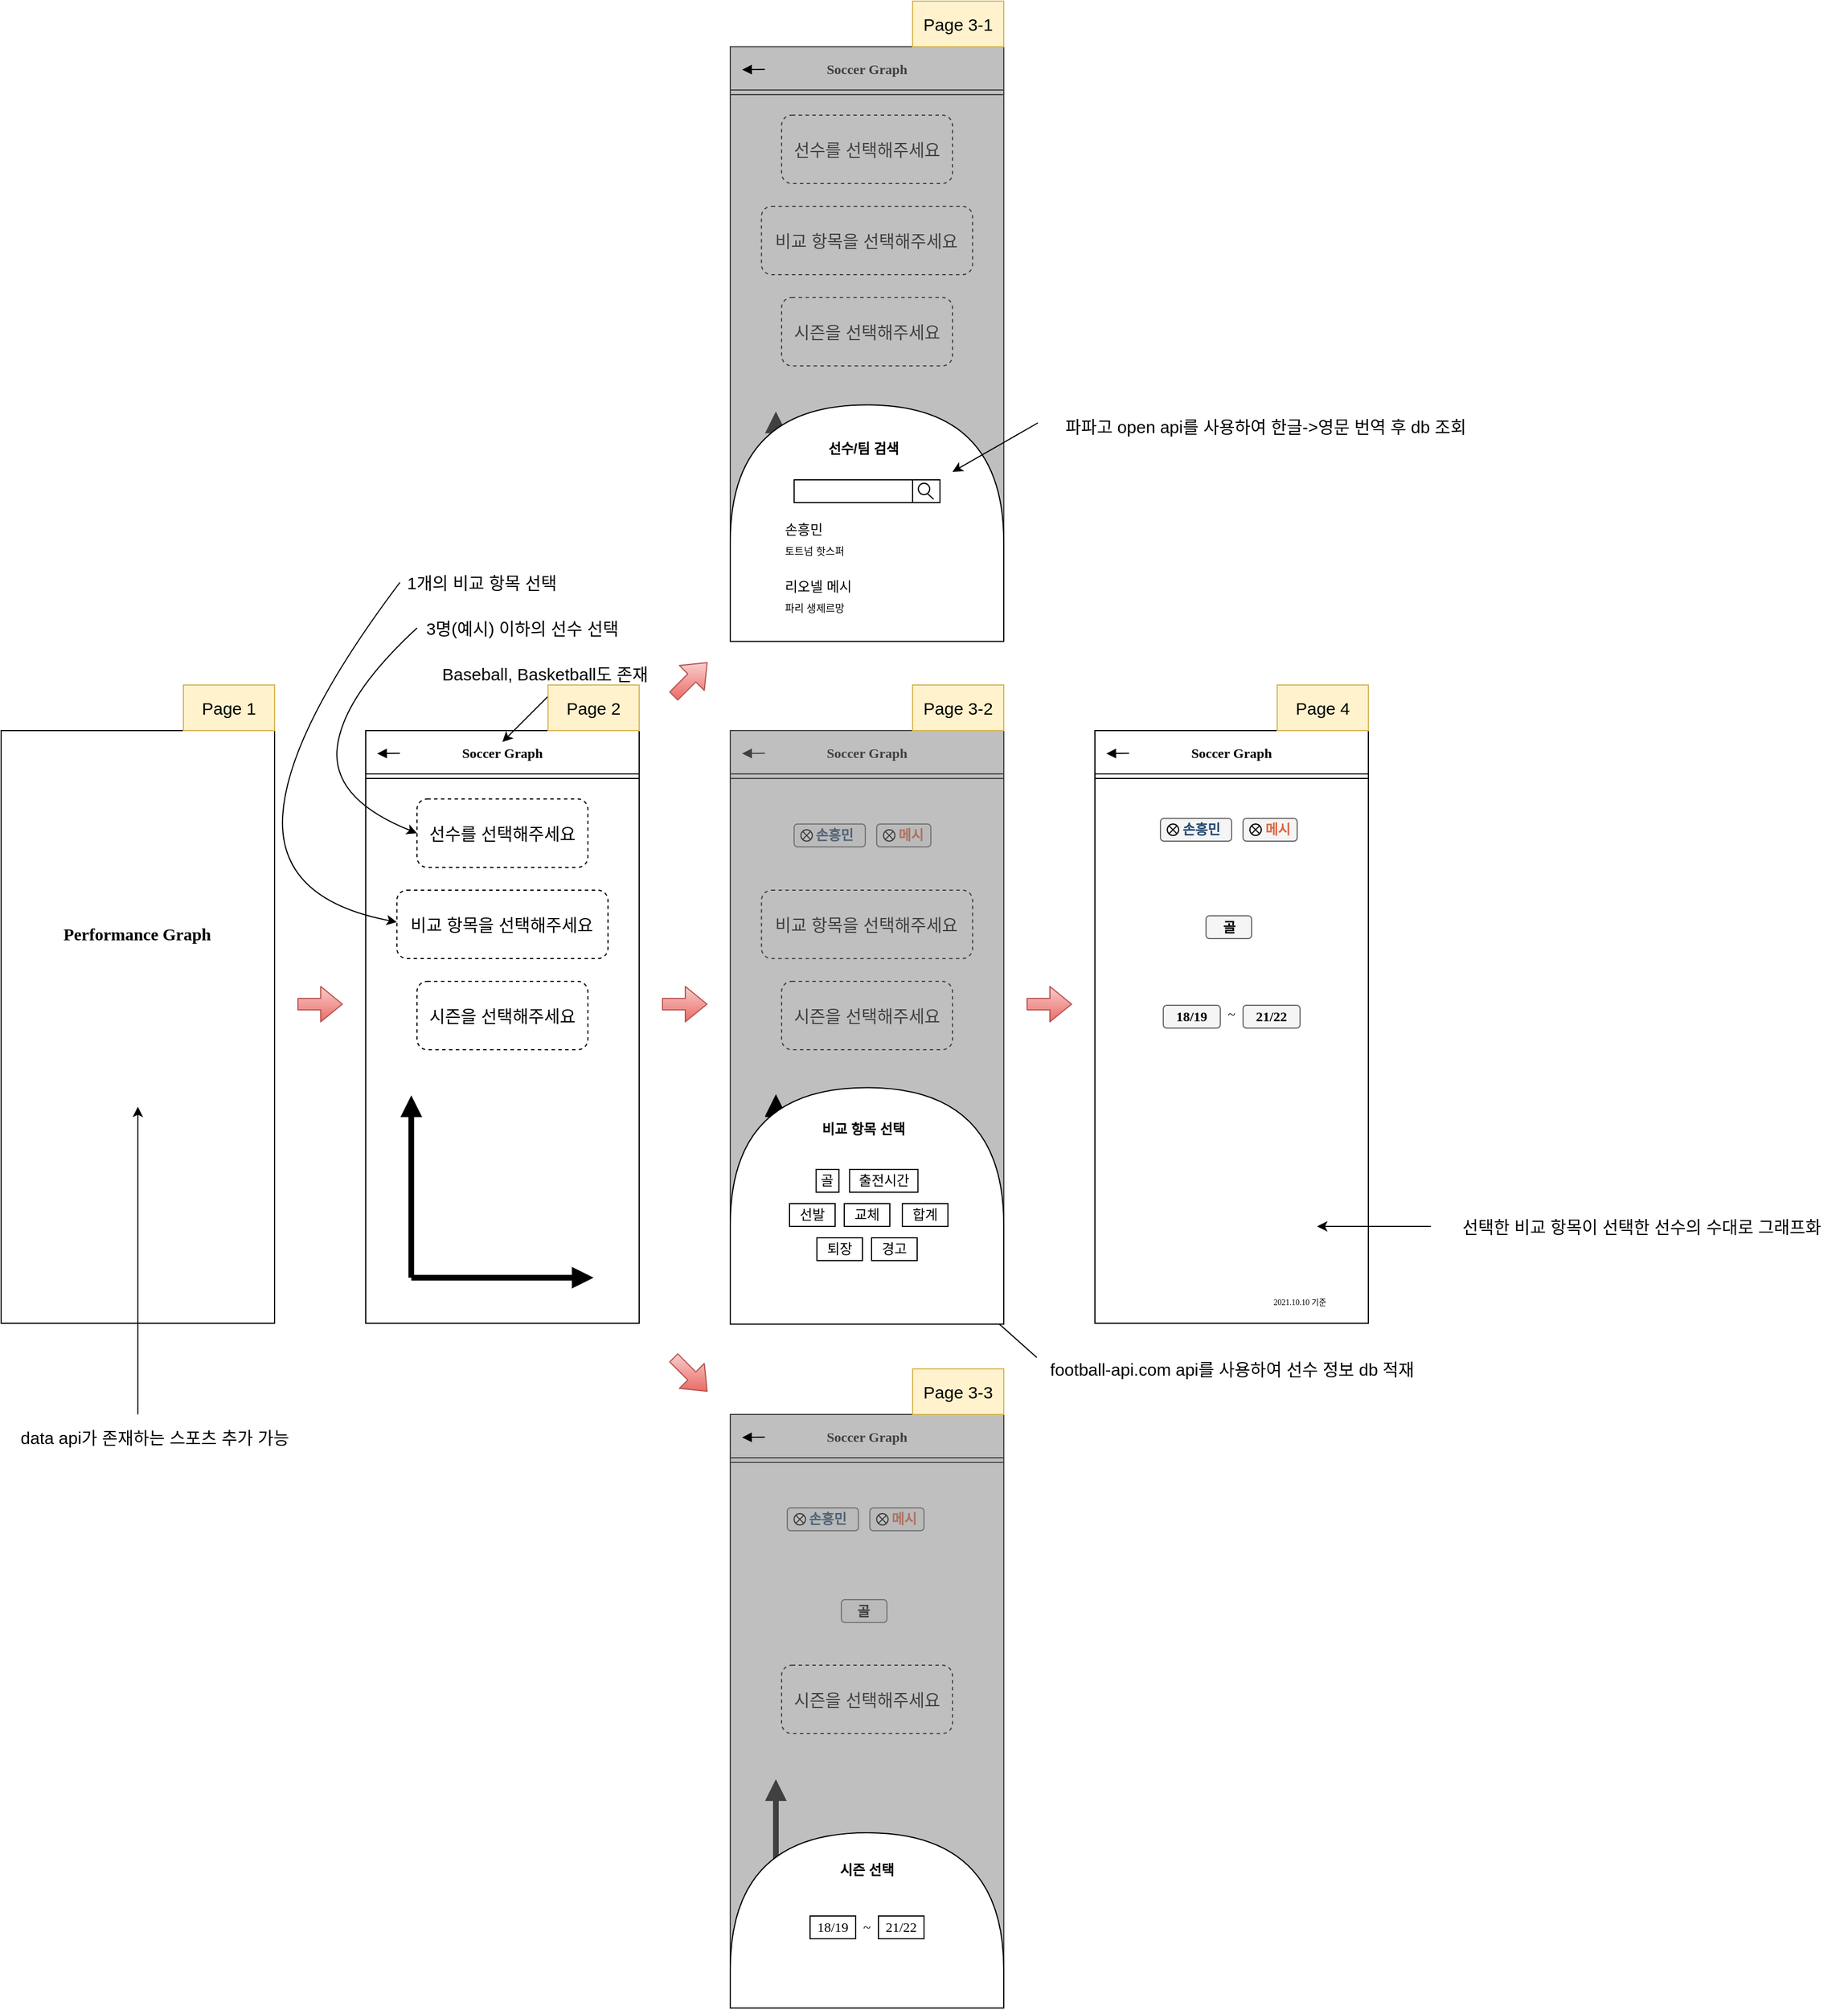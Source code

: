 <mxfile version="15.4.0" type="device"><diagram id="MvpKqsy3WyUv90Td2Emi" name="Page-1"><mxGraphModel dx="393" dy="2281" grid="1" gridSize="10" guides="1" tooltips="1" connect="1" arrows="1" fold="1" page="1" pageScale="1" pageWidth="827" pageHeight="1169" math="0" shadow="0"><root><mxCell id="0"/><mxCell id="1" parent="0"/><mxCell id="j9TfRB6mK-IHEHfA0aaX-177" value="" style="rounded=0;whiteSpace=wrap;html=1;" parent="1" vertex="1"><mxGeometry x="1160" y="200" width="240" height="520" as="geometry"/></mxCell><mxCell id="j9TfRB6mK-IHEHfA0aaX-188" value="Soccer Graph" style="text;html=1;strokeColor=none;fillColor=none;align=center;verticalAlign=middle;whiteSpace=wrap;rounded=0;fontFamily=Comic Sans MS;fontSize=12;fontColor=#000000;fontStyle=1" parent="1" vertex="1"><mxGeometry x="1220.94" y="210" width="118.12" height="20" as="geometry"/></mxCell><mxCell id="j9TfRB6mK-IHEHfA0aaX-189" value="" style="shape=link;html=1;fontFamily=Comic Sans MS;fontSize=12;fontColor=#000000;endSize=2;" parent="1" edge="1"><mxGeometry width="100" relative="1" as="geometry"><mxPoint x="1160" y="240" as="sourcePoint"/><mxPoint x="1400" y="240" as="targetPoint"/></mxGeometry></mxCell><mxCell id="j9TfRB6mK-IHEHfA0aaX-207" value="" style="rounded=0;whiteSpace=wrap;html=1;" parent="1" vertex="1"><mxGeometry x="840" y="200" width="240" height="520" as="geometry"/></mxCell><mxCell id="j9TfRB6mK-IHEHfA0aaX-235" value="" style="shape=flexArrow;endArrow=classic;html=1;gradientColor=#ea6b66;fillColor=#f8cecc;strokeColor=#b85450;" parent="1" edge="1"><mxGeometry width="50" height="50" relative="1" as="geometry"><mxPoint x="1100" y="440" as="sourcePoint"/><mxPoint x="1140" y="440" as="targetPoint"/></mxGeometry></mxCell><mxCell id="j9TfRB6mK-IHEHfA0aaX-237" value="Performance Graph" style="text;html=1;strokeColor=none;fillColor=none;align=center;verticalAlign=middle;whiteSpace=wrap;rounded=0;fontFamily=Comic Sans MS;fontSize=15;fontColor=#000000;fontStyle=1" parent="1" vertex="1"><mxGeometry x="885.47" y="368" width="149.06" height="20" as="geometry"/></mxCell><mxCell id="j9TfRB6mK-IHEHfA0aaX-245" value="" style="shape=image;html=1;verticalAlign=top;verticalLabelPosition=bottom;labelBackgroundColor=#ffffff;imageAspect=0;aspect=fixed;image=https://cdn1.iconfinder.com/data/icons/Momentum_GlossyEntireSet/32/baseball.png;fontSize=15;" parent="1" vertex="1"><mxGeometry x="1000" y="468" width="40" height="40" as="geometry"/></mxCell><mxCell id="j9TfRB6mK-IHEHfA0aaX-246" value="" style="shape=image;html=1;verticalAlign=top;verticalLabelPosition=bottom;labelBackgroundColor=#ffffff;imageAspect=0;aspect=fixed;image=https://cdn3.iconfinder.com/data/icons/balls-icons/512/basketball-128.png;fontSize=15;" parent="1" vertex="1"><mxGeometry x="940" y="468" width="40" height="40" as="geometry"/></mxCell><mxCell id="j9TfRB6mK-IHEHfA0aaX-249" value="" style="shape=image;html=1;verticalAlign=top;verticalLabelPosition=bottom;labelBackgroundColor=#ffffff;imageAspect=0;aspect=fixed;image=https://cdn3.iconfinder.com/data/icons/balls-icons/512/footbal-128.png;fontSize=15;" parent="1" vertex="1"><mxGeometry x="880" y="468" width="40" height="40" as="geometry"/></mxCell><mxCell id="j9TfRB6mK-IHEHfA0aaX-250" value="선수를 선택해주세요" style="rounded=1;whiteSpace=wrap;html=1;fontSize=15;dashed=1;" parent="1" vertex="1"><mxGeometry x="1205.01" y="260" width="150" height="60" as="geometry"/></mxCell><mxCell id="j9TfRB6mK-IHEHfA0aaX-251" value="비교 항목을 선택해주세요" style="rounded=1;whiteSpace=wrap;html=1;fontSize=15;dashed=1;" parent="1" vertex="1"><mxGeometry x="1187.34" y="340" width="185.31" height="60" as="geometry"/></mxCell><mxCell id="j9TfRB6mK-IHEHfA0aaX-252" value="시즌을 선택해주세요" style="rounded=1;whiteSpace=wrap;html=1;fontSize=15;dashed=1;" parent="1" vertex="1"><mxGeometry x="1205.01" y="420" width="150" height="60" as="geometry"/></mxCell><mxCell id="j9TfRB6mK-IHEHfA0aaX-257" value="" style="endArrow=block;html=1;fontSize=15;strokeWidth=5;fillColor=#000000;endFill=1;" parent="1" edge="1"><mxGeometry width="50" height="50" relative="1" as="geometry"><mxPoint x="1200" y="680" as="sourcePoint"/><mxPoint x="1360" y="680" as="targetPoint"/></mxGeometry></mxCell><mxCell id="j9TfRB6mK-IHEHfA0aaX-259" value="" style="endArrow=block;html=1;fontSize=15;strokeWidth=5;fillColor=#000000;endFill=1;" parent="1" edge="1"><mxGeometry width="50" height="50" relative="1" as="geometry"><mxPoint x="1200" y="680" as="sourcePoint"/><mxPoint x="1200" y="520" as="targetPoint"/></mxGeometry></mxCell><mxCell id="j9TfRB6mK-IHEHfA0aaX-260" value="" style="rounded=0;whiteSpace=wrap;html=1;" parent="1" vertex="1"><mxGeometry x="1480" y="-400" width="240" height="520" as="geometry"/></mxCell><mxCell id="j9TfRB6mK-IHEHfA0aaX-261" value="Soccer Graph" style="text;html=1;strokeColor=none;fillColor=none;align=center;verticalAlign=middle;whiteSpace=wrap;rounded=0;fontFamily=Comic Sans MS;fontSize=12;fontColor=#000000;fontStyle=1" parent="1" vertex="1"><mxGeometry x="1540.94" y="-390" width="118.12" height="20" as="geometry"/></mxCell><mxCell id="j9TfRB6mK-IHEHfA0aaX-262" value="" style="shape=link;html=1;fontFamily=Comic Sans MS;fontSize=12;fontColor=#000000;endSize=2;" parent="1" edge="1"><mxGeometry width="100" relative="1" as="geometry"><mxPoint x="1480" y="-360" as="sourcePoint"/><mxPoint x="1720" y="-360" as="targetPoint"/></mxGeometry></mxCell><mxCell id="j9TfRB6mK-IHEHfA0aaX-266" value="선수를 선택해주세요" style="rounded=1;whiteSpace=wrap;html=1;fontSize=15;dashed=1;" parent="1" vertex="1"><mxGeometry x="1525.01" y="-340" width="150" height="60" as="geometry"/></mxCell><mxCell id="j9TfRB6mK-IHEHfA0aaX-267" value="비교 항목을 선택해주세요" style="rounded=1;whiteSpace=wrap;html=1;fontSize=15;dashed=1;" parent="1" vertex="1"><mxGeometry x="1507.34" y="-260" width="185.31" height="60" as="geometry"/></mxCell><mxCell id="j9TfRB6mK-IHEHfA0aaX-268" value="시즌을 선택해주세요" style="rounded=1;whiteSpace=wrap;html=1;fontSize=15;dashed=1;" parent="1" vertex="1"><mxGeometry x="1525.01" y="-180" width="150" height="60" as="geometry"/></mxCell><mxCell id="j9TfRB6mK-IHEHfA0aaX-269" value="" style="endArrow=block;html=1;fontSize=15;strokeWidth=5;fillColor=#000000;endFill=1;" parent="1" edge="1"><mxGeometry width="50" height="50" relative="1" as="geometry"><mxPoint x="1520" y="80" as="sourcePoint"/><mxPoint x="1680" y="80" as="targetPoint"/></mxGeometry></mxCell><mxCell id="j9TfRB6mK-IHEHfA0aaX-270" value="" style="endArrow=block;html=1;fontSize=15;strokeWidth=5;fillColor=#000000;endFill=1;" parent="1" edge="1"><mxGeometry width="50" height="50" relative="1" as="geometry"><mxPoint x="1520" y="80" as="sourcePoint"/><mxPoint x="1520" y="-80" as="targetPoint"/></mxGeometry></mxCell><mxCell id="j9TfRB6mK-IHEHfA0aaX-271" value="" style="rounded=0;whiteSpace=wrap;html=1;" parent="1" vertex="1"><mxGeometry x="1480.01" y="200" width="240" height="520" as="geometry"/></mxCell><mxCell id="j9TfRB6mK-IHEHfA0aaX-272" value="Soccer Graph" style="text;html=1;strokeColor=none;fillColor=none;align=center;verticalAlign=middle;whiteSpace=wrap;rounded=0;fontFamily=Comic Sans MS;fontSize=12;fontColor=#000000;fontStyle=1" parent="1" vertex="1"><mxGeometry x="1540.95" y="210" width="118.12" height="20" as="geometry"/></mxCell><mxCell id="j9TfRB6mK-IHEHfA0aaX-273" value="" style="shape=link;html=1;fontFamily=Comic Sans MS;fontSize=12;fontColor=#000000;endSize=2;" parent="1" edge="1"><mxGeometry width="100" relative="1" as="geometry"><mxPoint x="1480.01" y="240" as="sourcePoint"/><mxPoint x="1720.01" y="240" as="targetPoint"/></mxGeometry></mxCell><mxCell id="j9TfRB6mK-IHEHfA0aaX-278" value="비교 항목을 선택해주세요" style="rounded=1;whiteSpace=wrap;html=1;fontSize=15;dashed=1;" parent="1" vertex="1"><mxGeometry x="1507.35" y="340" width="185.31" height="60" as="geometry"/></mxCell><mxCell id="j9TfRB6mK-IHEHfA0aaX-279" value="시즌을 선택해주세요" style="rounded=1;whiteSpace=wrap;html=1;fontSize=15;dashed=1;" parent="1" vertex="1"><mxGeometry x="1525.02" y="420" width="150" height="60" as="geometry"/></mxCell><mxCell id="j9TfRB6mK-IHEHfA0aaX-282" value="" style="rounded=0;whiteSpace=wrap;html=1;" parent="1" vertex="1"><mxGeometry x="1479.99" y="800" width="240" height="520" as="geometry"/></mxCell><mxCell id="j9TfRB6mK-IHEHfA0aaX-283" value="Soccer Graph" style="text;html=1;strokeColor=none;fillColor=none;align=center;verticalAlign=middle;whiteSpace=wrap;rounded=0;fontFamily=Comic Sans MS;fontSize=12;fontColor=#000000;fontStyle=1" parent="1" vertex="1"><mxGeometry x="1540.93" y="810" width="118.12" height="20" as="geometry"/></mxCell><mxCell id="j9TfRB6mK-IHEHfA0aaX-284" value="" style="shape=link;html=1;fontFamily=Comic Sans MS;fontSize=12;fontColor=#000000;endSize=2;" parent="1" edge="1"><mxGeometry width="100" relative="1" as="geometry"><mxPoint x="1479.99" y="840" as="sourcePoint"/><mxPoint x="1719.99" y="840" as="targetPoint"/></mxGeometry></mxCell><mxCell id="j9TfRB6mK-IHEHfA0aaX-289" value="" style="rounded=1;whiteSpace=wrap;html=1;fontSize=15;dashed=1;fillColor=#FFFFFF;strokeColor=none;" parent="1" vertex="1"><mxGeometry x="1504.82" y="942.5" width="185.31" height="60" as="geometry"/></mxCell><mxCell id="j9TfRB6mK-IHEHfA0aaX-290" value="시즌을 선택해주세요" style="rounded=1;whiteSpace=wrap;html=1;fontSize=15;dashed=1;" parent="1" vertex="1"><mxGeometry x="1525" y="1020" width="150" height="60" as="geometry"/></mxCell><mxCell id="j9TfRB6mK-IHEHfA0aaX-291" value="" style="endArrow=block;html=1;fontSize=15;strokeWidth=5;fillColor=#000000;endFill=1;" parent="1" edge="1"><mxGeometry width="50" height="50" relative="1" as="geometry"><mxPoint x="1519.99" y="1280" as="sourcePoint"/><mxPoint x="1679.99" y="1280" as="targetPoint"/></mxGeometry></mxCell><mxCell id="j9TfRB6mK-IHEHfA0aaX-292" value="" style="endArrow=block;html=1;fontSize=15;strokeWidth=5;fillColor=#000000;endFill=1;" parent="1" edge="1"><mxGeometry width="50" height="50" relative="1" as="geometry"><mxPoint x="1519.99" y="1280" as="sourcePoint"/><mxPoint x="1519.99" y="1120" as="targetPoint"/></mxGeometry></mxCell><mxCell id="j9TfRB6mK-IHEHfA0aaX-294" value="" style="shape=flexArrow;endArrow=classic;html=1;gradientColor=#ea6b66;fillColor=#f8cecc;strokeColor=#b85450;" parent="1" edge="1"><mxGeometry width="50" height="50" relative="1" as="geometry"><mxPoint x="1420" y="440" as="sourcePoint"/><mxPoint x="1460" y="440" as="targetPoint"/></mxGeometry></mxCell><mxCell id="j9TfRB6mK-IHEHfA0aaX-295" value="" style="shape=flexArrow;endArrow=classic;html=1;gradientColor=#ea6b66;fillColor=#f8cecc;strokeColor=#b85450;" parent="1" edge="1"><mxGeometry width="50" height="50" relative="1" as="geometry"><mxPoint x="1430" y="170" as="sourcePoint"/><mxPoint x="1460" y="140" as="targetPoint"/></mxGeometry></mxCell><mxCell id="j9TfRB6mK-IHEHfA0aaX-296" value="" style="shape=flexArrow;endArrow=classic;html=1;gradientColor=#ea6b66;fillColor=#f8cecc;strokeColor=#b85450;" parent="1" edge="1"><mxGeometry width="50" height="50" relative="1" as="geometry"><mxPoint x="1430" y="750" as="sourcePoint"/><mxPoint x="1460" y="780" as="targetPoint"/></mxGeometry></mxCell><mxCell id="j9TfRB6mK-IHEHfA0aaX-297" value="" style="rounded=0;whiteSpace=wrap;html=1;" parent="1" vertex="1"><mxGeometry x="1800" y="200" width="240" height="520" as="geometry"/></mxCell><mxCell id="j9TfRB6mK-IHEHfA0aaX-298" value="Soccer Graph" style="text;html=1;strokeColor=none;fillColor=none;align=center;verticalAlign=middle;whiteSpace=wrap;rounded=0;fontFamily=Comic Sans MS;fontSize=12;fontColor=#000000;fontStyle=1" parent="1" vertex="1"><mxGeometry x="1860.94" y="210" width="118.12" height="20" as="geometry"/></mxCell><mxCell id="j9TfRB6mK-IHEHfA0aaX-299" value="" style="shape=link;html=1;fontFamily=Comic Sans MS;fontSize=12;fontColor=#000000;endSize=2;" parent="1" edge="1"><mxGeometry width="100" relative="1" as="geometry"><mxPoint x="1800.0" y="240" as="sourcePoint"/><mxPoint x="2040.0" y="240" as="targetPoint"/></mxGeometry></mxCell><mxCell id="j9TfRB6mK-IHEHfA0aaX-305" value="" style="rounded=1;whiteSpace=wrap;html=1;fontSize=15;dashed=1;strokeColor=none;" parent="1" vertex="1"><mxGeometry x="1845.01" y="420" width="150" height="60" as="geometry"/></mxCell><mxCell id="j9TfRB6mK-IHEHfA0aaX-308" value="" style="shape=flexArrow;endArrow=classic;html=1;gradientColor=#ea6b66;fillColor=#f8cecc;strokeColor=#b85450;" parent="1" edge="1"><mxGeometry width="50" height="50" relative="1" as="geometry"><mxPoint x="1740" y="440" as="sourcePoint"/><mxPoint x="1780" y="440" as="targetPoint"/></mxGeometry></mxCell><mxCell id="j9TfRB6mK-IHEHfA0aaX-186" value="" style="shape=image;html=1;verticalAlign=top;verticalLabelPosition=bottom;labelBackgroundColor=#ffffff;imageAspect=0;aspect=fixed;image=https://cdn2.iconfinder.com/data/icons/business-charts-free-pack/2253/line_chart_against-128.png;rounded=1;strokeWidth=1;imageBackground=none;" parent="1" vertex="1"><mxGeometry x="1820" y="508" width="188" height="188" as="geometry"/></mxCell><mxCell id="j9TfRB6mK-IHEHfA0aaX-327" value="" style="rounded=0;whiteSpace=wrap;html=1;gradientDirection=north;fillColor=#808080;strokeColor=#666666;shadow=0;opacity=50;" parent="1" vertex="1"><mxGeometry x="1480.02" y="-400" width="240" height="520" as="geometry"/></mxCell><mxCell id="j9TfRB6mK-IHEHfA0aaX-324" value="" style="shape=delay;whiteSpace=wrap;html=1;rounded=0;fontSize=15;rotation=-90;" parent="1" vertex="1"><mxGeometry x="1496.28" y="-102" width="207.4" height="240" as="geometry"/></mxCell><mxCell id="j9TfRB6mK-IHEHfA0aaX-178" value="" style="rounded=0;whiteSpace=wrap;html=1;" parent="1" vertex="1"><mxGeometry x="1536.02" y="-20.0" width="104" height="20" as="geometry"/></mxCell><mxCell id="j9TfRB6mK-IHEHfA0aaX-179" value="선수/팀 검색" style="text;html=1;strokeColor=none;fillColor=none;align=center;verticalAlign=middle;whiteSpace=wrap;rounded=0;fontStyle=1" parent="1" vertex="1"><mxGeometry x="1562.47" y="-57.0" width="70" height="20" as="geometry"/></mxCell><mxCell id="j9TfRB6mK-IHEHfA0aaX-180" value="" style="rounded=0;whiteSpace=wrap;html=1;" parent="1" vertex="1"><mxGeometry x="1640.02" y="-20.0" width="24" height="20" as="geometry"/></mxCell><mxCell id="j9TfRB6mK-IHEHfA0aaX-181" value="" style="ellipse;whiteSpace=wrap;html=1;aspect=fixed;" parent="1" vertex="1"><mxGeometry x="1645.02" y="-17.0" width="10" height="10" as="geometry"/></mxCell><mxCell id="j9TfRB6mK-IHEHfA0aaX-182" value="" style="endArrow=none;html=1;endSize=2;exitX=0.805;exitY=0;exitDx=0;exitDy=0;exitPerimeter=0;" parent="1" edge="1"><mxGeometry width="50" height="50" relative="1" as="geometry"><mxPoint x="1658.42" y="-3.0" as="sourcePoint"/><mxPoint x="1653.02" y="-8.0" as="targetPoint"/></mxGeometry></mxCell><mxCell id="j9TfRB6mK-IHEHfA0aaX-340" value="" style="rounded=1;whiteSpace=wrap;html=1;fontSize=15;dashed=1;strokeColor=none;" parent="1" vertex="1"><mxGeometry x="1525.02" y="860" width="150" height="60" as="geometry"/></mxCell><mxCell id="j9TfRB6mK-IHEHfA0aaX-341" value="&amp;nbsp; &amp;nbsp;손흥민" style="rounded=1;whiteSpace=wrap;html=1;strokeWidth=1;fillColor=#f5f5f5;strokeColor=#666666;fontColor=#224870;fontStyle=1;fontFamily=Verdana;fontSize=12;" parent="1" vertex="1"><mxGeometry x="1530" y="882" width="62.48" height="20" as="geometry"/></mxCell><mxCell id="j9TfRB6mK-IHEHfA0aaX-342" value="&amp;nbsp; &amp;nbsp; 메시" style="rounded=1;whiteSpace=wrap;html=1;strokeWidth=1;fillColor=#f5f5f5;strokeColor=#666666;fontColor=#dc6643;fontStyle=1" parent="1" vertex="1"><mxGeometry x="1602.48" y="882" width="47.52" height="20" as="geometry"/></mxCell><mxCell id="j9TfRB6mK-IHEHfA0aaX-343" value="" style="shape=sumEllipse;perimeter=ellipsePerimeter;whiteSpace=wrap;html=1;backgroundOutline=1;rounded=0;shadow=0;fontSize=15;strokeColor=default;fillColor=#FFFFFF;gradientDirection=north;" parent="1" vertex="1"><mxGeometry x="1608.48" y="887" width="10" height="10" as="geometry"/></mxCell><mxCell id="j9TfRB6mK-IHEHfA0aaX-344" value="" style="shape=sumEllipse;perimeter=ellipsePerimeter;whiteSpace=wrap;html=1;backgroundOutline=1;rounded=0;shadow=0;fontSize=15;strokeColor=default;fillColor=#FFFFFF;gradientDirection=north;" parent="1" vertex="1"><mxGeometry x="1536" y="887" width="10" height="10" as="geometry"/></mxCell><mxCell id="j9TfRB6mK-IHEHfA0aaX-353" value="골" style="rounded=1;whiteSpace=wrap;html=1;strokeWidth=1;fillColor=#f5f5f5;strokeColor=#666666;fontColor=#000000;fontStyle=1;fontFamily=Verdana;fontSize=12;" parent="1" vertex="1"><mxGeometry x="1577.47" y="962.5" width="40" height="20" as="geometry"/></mxCell><mxCell id="j9TfRB6mK-IHEHfA0aaX-357" value="" style="rounded=1;whiteSpace=wrap;html=1;fontSize=15;dashed=1;fillColor=#FFFFFF;strokeColor=none;" parent="1" vertex="1"><mxGeometry x="1827.36" y="340" width="185.31" height="60" as="geometry"/></mxCell><mxCell id="j9TfRB6mK-IHEHfA0aaX-363" value="골" style="rounded=1;whiteSpace=wrap;html=1;strokeWidth=1;fillColor=#f5f5f5;strokeColor=#666666;fontColor=#000000;fontStyle=1;fontFamily=Verdana;fontSize=12;" parent="1" vertex="1"><mxGeometry x="1897.55" y="362.5" width="40" height="20" as="geometry"/></mxCell><mxCell id="j9TfRB6mK-IHEHfA0aaX-328" value="" style="rounded=0;whiteSpace=wrap;html=1;gradientDirection=north;fillColor=#808080;strokeColor=#666666;shadow=0;opacity=50;" parent="1" vertex="1"><mxGeometry x="1480.02" y="800" width="240" height="520" as="geometry"/></mxCell><mxCell id="j9TfRB6mK-IHEHfA0aaX-367" value="" style="shape=delay;whiteSpace=wrap;html=1;rounded=0;fontSize=15;rotation=-90;" parent="1" vertex="1"><mxGeometry x="1523.12" y="1123.84" width="153.72" height="240" as="geometry"/></mxCell><mxCell id="j9TfRB6mK-IHEHfA0aaX-197" value="18/19" style="rounded=0;whiteSpace=wrap;html=1;fontFamily=Comic Sans MS;fontSize=12;strokeWidth=1;fillColor=#FFFFFF;strokeColor=#000000;" parent="1" vertex="1"><mxGeometry x="1550.02" y="1240" width="40" height="20" as="geometry"/></mxCell><mxCell id="j9TfRB6mK-IHEHfA0aaX-198" value="21/22" style="rounded=0;whiteSpace=wrap;html=1;fontFamily=Comic Sans MS;fontSize=12;strokeWidth=1;fillColor=#FFFFFF;strokeColor=#000000;" parent="1" vertex="1"><mxGeometry x="1610.02" y="1240" width="40" height="20" as="geometry"/></mxCell><mxCell id="j9TfRB6mK-IHEHfA0aaX-199" value="~" style="text;html=1;strokeColor=none;fillColor=#FFFFFF;align=center;verticalAlign=middle;whiteSpace=wrap;rounded=0;fontFamily=Comic Sans MS;fontSize=12;fontColor=#000000;" parent="1" vertex="1"><mxGeometry x="1595.02" y="1240" width="10" height="20" as="geometry"/></mxCell><mxCell id="j9TfRB6mK-IHEHfA0aaX-368" value="21/22" style="rounded=1;whiteSpace=wrap;html=1;strokeWidth=1;fillColor=#f5f5f5;strokeColor=#666666;fontColor=#000000;fontStyle=1;fontFamily=Verdana;fontSize=12;" parent="1" vertex="1"><mxGeometry x="1930.05" y="441" width="50" height="20" as="geometry"/></mxCell><mxCell id="j9TfRB6mK-IHEHfA0aaX-369" value="18/19" style="rounded=1;whiteSpace=wrap;html=1;strokeWidth=1;fillColor=#f5f5f5;strokeColor=#666666;fontColor=#000000;fontStyle=1;fontFamily=Verdana;fontSize=12;" parent="1" vertex="1"><mxGeometry x="1860.05" y="441" width="50" height="20" as="geometry"/></mxCell><mxCell id="j9TfRB6mK-IHEHfA0aaX-370" value="~" style="text;html=1;strokeColor=none;fillColor=#FFFFFF;align=center;verticalAlign=middle;whiteSpace=wrap;rounded=0;fontFamily=Comic Sans MS;fontSize=12;fontColor=#000000;" parent="1" vertex="1"><mxGeometry x="1915.05" y="439" width="10" height="20" as="geometry"/></mxCell><mxCell id="j9TfRB6mK-IHEHfA0aaX-193" value="&lt;font style=&quot;font-size: 7px&quot;&gt;2021.10.10 기준&lt;/font&gt;" style="text;html=1;strokeColor=none;fillColor=none;align=center;verticalAlign=middle;whiteSpace=wrap;rounded=0;fontFamily=Comic Sans MS;fontSize=12;fontColor=#000000;" parent="1" vertex="1"><mxGeometry x="1940" y="690" width="80" height="20" as="geometry"/></mxCell><mxCell id="j9TfRB6mK-IHEHfA0aaX-373" value="" style="endArrow=classic;html=1;fontSize=15;fontColor=#000000;strokeWidth=1;fillColor=#000000;entryX=0.5;entryY=0;entryDx=0;entryDy=0;" parent="1" target="j9TfRB6mK-IHEHfA0aaX-188" edge="1"><mxGeometry width="50" height="50" relative="1" as="geometry"><mxPoint x="1320" y="170" as="sourcePoint"/><mxPoint x="1230" y="-10.31" as="targetPoint"/></mxGeometry></mxCell><mxCell id="j9TfRB6mK-IHEHfA0aaX-374" value="Baseball, Basketball도 존재" style="text;html=1;strokeColor=none;fillColor=none;align=center;verticalAlign=middle;whiteSpace=wrap;rounded=0;shadow=0;fontSize=15;fontColor=#000000;" parent="1" vertex="1"><mxGeometry x="1220.94" y="140" width="192.66" height="20" as="geometry"/></mxCell><mxCell id="j9TfRB6mK-IHEHfA0aaX-375" value="" style="curved=1;endArrow=classic;html=1;fontSize=15;fontColor=#000000;strokeWidth=1;fillColor=#000000;entryX=0;entryY=0.5;entryDx=0;entryDy=0;exitX=0;exitY=0.5;exitDx=0;exitDy=0;" parent="1" source="j9TfRB6mK-IHEHfA0aaX-376" target="j9TfRB6mK-IHEHfA0aaX-250" edge="1"><mxGeometry width="50" height="50" relative="1" as="geometry"><mxPoint x="1180" y="100" as="sourcePoint"/><mxPoint x="1130" y="140" as="targetPoint"/><Array as="points"><mxPoint x="1140" y="170"/><mxPoint x="1130" y="260"/></Array></mxGeometry></mxCell><mxCell id="j9TfRB6mK-IHEHfA0aaX-376" value="3명(예시) 이하의 선수 선택" style="text;html=1;strokeColor=none;fillColor=none;align=center;verticalAlign=middle;whiteSpace=wrap;rounded=0;shadow=0;fontSize=15;fontColor=#000000;" parent="1" vertex="1"><mxGeometry x="1205.01" y="100" width="184.99" height="20" as="geometry"/></mxCell><mxCell id="j9TfRB6mK-IHEHfA0aaX-377" value="" style="curved=1;endArrow=classic;html=1;fontSize=15;fontColor=#000000;strokeWidth=1;fillColor=#000000;entryX=0;entryY=0.5;entryDx=0;entryDy=0;" parent="1" edge="1"><mxGeometry width="50" height="50" relative="1" as="geometry"><mxPoint x="1190" y="70" as="sourcePoint"/><mxPoint x="1187.34" y="368" as="targetPoint"/><Array as="points"><mxPoint x="1092" y="200"/><mxPoint x="1082.33" y="348"/></Array></mxGeometry></mxCell><mxCell id="j9TfRB6mK-IHEHfA0aaX-378" value="1개의 비교 항목 선택" style="text;html=1;strokeColor=none;fillColor=none;align=center;verticalAlign=middle;whiteSpace=wrap;rounded=0;shadow=0;fontSize=15;fontColor=#000000;" parent="1" vertex="1"><mxGeometry x="1187.34" y="60" width="150" height="20" as="geometry"/></mxCell><mxCell id="j9TfRB6mK-IHEHfA0aaX-379" value="" style="endArrow=block;html=1;fontSize=15;fontColor=#000000;strokeWidth=1;fillColor=#000000;endFill=1;" parent="1" edge="1"><mxGeometry width="50" height="50" relative="1" as="geometry"><mxPoint x="1190" y="219.86" as="sourcePoint"/><mxPoint x="1170" y="220.15" as="targetPoint"/></mxGeometry></mxCell><mxCell id="j9TfRB6mK-IHEHfA0aaX-380" value="" style="endArrow=block;html=1;fontSize=15;fontColor=#000000;strokeWidth=1;fillColor=#000000;endFill=1;" parent="1" edge="1"><mxGeometry width="50" height="50" relative="1" as="geometry"><mxPoint x="1510.35" y="219.85" as="sourcePoint"/><mxPoint x="1490.35" y="220.14" as="targetPoint"/></mxGeometry></mxCell><mxCell id="j9TfRB6mK-IHEHfA0aaX-382" value="" style="endArrow=block;html=1;fontSize=15;fontColor=#000000;strokeWidth=1;fillColor=#000000;endFill=1;" parent="1" edge="1"><mxGeometry width="50" height="50" relative="1" as="geometry"><mxPoint x="1510.35" y="-380.14" as="sourcePoint"/><mxPoint x="1490.35" y="-379.85" as="targetPoint"/></mxGeometry></mxCell><mxCell id="j9TfRB6mK-IHEHfA0aaX-383" value="" style="endArrow=block;html=1;fontSize=15;fontColor=#000000;strokeWidth=1;fillColor=#000000;endFill=1;" parent="1" edge="1"><mxGeometry width="50" height="50" relative="1" as="geometry"><mxPoint x="1830" y="219.86" as="sourcePoint"/><mxPoint x="1810" y="220.15" as="targetPoint"/></mxGeometry></mxCell><mxCell id="j9TfRB6mK-IHEHfA0aaX-384" value="" style="endArrow=block;html=1;fontSize=15;fontColor=#000000;strokeWidth=1;fillColor=#000000;endFill=1;" parent="1" edge="1"><mxGeometry width="50" height="50" relative="1" as="geometry"><mxPoint x="1510.28" y="819.86" as="sourcePoint"/><mxPoint x="1490.28" y="820.15" as="targetPoint"/></mxGeometry></mxCell><mxCell id="j9TfRB6mK-IHEHfA0aaX-386" value="" style="endArrow=classic;html=1;fontSize=15;fontColor=#000000;strokeWidth=1;fillColor=#000000;" parent="1" edge="1"><mxGeometry width="50" height="50" relative="1" as="geometry"><mxPoint x="1750" y="-70" as="sourcePoint"/><mxPoint x="1675.02" y="-27" as="targetPoint"/></mxGeometry></mxCell><mxCell id="j9TfRB6mK-IHEHfA0aaX-387" value="파파고 open api를 사용하여 한글-&amp;gt;영문 번역 후 db 조회" style="text;html=1;strokeColor=none;fillColor=none;align=center;verticalAlign=middle;whiteSpace=wrap;rounded=0;shadow=0;fontSize=15;fontColor=#000000;" parent="1" vertex="1"><mxGeometry x="1754.18" y="-77" width="392.43" height="20" as="geometry"/></mxCell><UserObject label="football-api.com api를 사용하여 선수 정보 db 적재" link="https://football-api.com/" id="j9TfRB6mK-IHEHfA0aaX-388"><mxCell style="text;html=1;strokeColor=none;fillColor=none;align=center;verticalAlign=middle;whiteSpace=wrap;rounded=0;shadow=0;fontSize=15;fontColor=#000000;" parent="1" vertex="1"><mxGeometry x="1747.55" y="750" width="344.99" height="20" as="geometry"/></mxCell></UserObject><mxCell id="j9TfRB6mK-IHEHfA0aaX-389" value="" style="endArrow=classic;html=1;fontSize=15;fontColor=#000000;strokeWidth=1;fillColor=#000000;" parent="1" edge="1"><mxGeometry width="50" height="50" relative="1" as="geometry"><mxPoint x="1749" y="750" as="sourcePoint"/><mxPoint x="1659.05" y="670" as="targetPoint"/></mxGeometry></mxCell><mxCell id="j9TfRB6mK-IHEHfA0aaX-390" value="" style="endArrow=classic;html=1;fontSize=15;fontColor=#000000;strokeWidth=1;fillColor=#000000;" parent="1" edge="1"><mxGeometry width="50" height="50" relative="1" as="geometry"><mxPoint x="2094.96" y="635" as="sourcePoint"/><mxPoint x="1995.01" y="635" as="targetPoint"/></mxGeometry></mxCell><UserObject label="선택한 비교 항목이 선택한 선수의 수대로 그래프화" link="https://football-api.com/" id="j9TfRB6mK-IHEHfA0aaX-391"><mxCell style="text;html=1;strokeColor=none;fillColor=none;align=center;verticalAlign=middle;whiteSpace=wrap;rounded=0;shadow=0;fontSize=15;fontColor=#000000;" parent="1" vertex="1"><mxGeometry x="2100" y="625" width="360" height="20" as="geometry"/></mxCell></UserObject><mxCell id="j9TfRB6mK-IHEHfA0aaX-392" value="" style="endArrow=classic;html=1;fontSize=15;fontColor=#000000;strokeWidth=1;fillColor=#000000;" parent="1" edge="1"><mxGeometry width="50" height="50" relative="1" as="geometry"><mxPoint x="960" y="800" as="sourcePoint"/><mxPoint x="960" y="530" as="targetPoint"/></mxGeometry></mxCell><mxCell id="j9TfRB6mK-IHEHfA0aaX-393" value="data api가 존재하는 스포츠 추가 가능" style="text;html=1;strokeColor=none;fillColor=none;align=center;verticalAlign=middle;whiteSpace=wrap;rounded=0;shadow=0;fontSize=15;fontColor=#000000;" parent="1" vertex="1"><mxGeometry x="840" y="810" width="270" height="20" as="geometry"/></mxCell><mxCell id="j9TfRB6mK-IHEHfA0aaX-398" value="&lt;font style=&quot;font-size: 12px&quot;&gt;손흥민&lt;br&gt;&lt;/font&gt;&lt;font style=&quot;font-size: 9px&quot;&gt;토트넘 핫스퍼&lt;/font&gt;" style="text;html=1;strokeColor=none;fillColor=none;align=left;verticalAlign=middle;whiteSpace=wrap;rounded=0;shadow=0;fontSize=15;fontColor=#000000;" parent="1" vertex="1"><mxGeometry x="1526.3" y="20.93" width="83.7" height="20" as="geometry"/></mxCell><mxCell id="j9TfRB6mK-IHEHfA0aaX-400" value="&lt;font style=&quot;font-size: 12px&quot;&gt;리오넬 메시&lt;br&gt;&lt;/font&gt;&lt;font style=&quot;font-size: 9px&quot;&gt;파리 생제르망&lt;/font&gt;" style="text;html=1;strokeColor=none;fillColor=none;align=left;verticalAlign=middle;whiteSpace=wrap;rounded=0;shadow=0;fontSize=15;fontColor=#000000;" parent="1" vertex="1"><mxGeometry x="1526.3" y="70.93" width="83.7" height="20" as="geometry"/></mxCell><mxCell id="j9TfRB6mK-IHEHfA0aaX-403" value="" style="shape=image;imageAspect=0;aspect=fixed;verticalLabelPosition=bottom;verticalAlign=top;rounded=0;shadow=0;fontSize=15;fontColor=#000000;strokeColor=#000000;fillColor=#FFFFFF;gradientColor=none;gradientDirection=north;html=1;image=http://t1.daumcdn.net/media/img-section/sports13/logo/team/14/33_300300.png;" parent="1" vertex="1"><mxGeometry x="1496.28" y="23.93" width="20" height="20" as="geometry"/></mxCell><mxCell id="j9TfRB6mK-IHEHfA0aaX-404" value="" style="shape=image;imageAspect=0;aspect=fixed;verticalLabelPosition=bottom;verticalAlign=top;rounded=0;shadow=0;fontSize=15;fontColor=#000000;strokeColor=#000000;fillColor=#FFFFFF;gradientColor=none;gradientDirection=north;html=1;image=https://upload.wikimedia.org/wikipedia/ko/b/be/%ED%8C%8C%EB%A6%AC_%EC%83%9D%EC%A0%9C%EB%A5%B4%EB%A7%B9_FC.svg;" parent="1" vertex="1"><mxGeometry x="1496.28" y="70.93" width="20" height="20" as="geometry"/></mxCell><mxCell id="j9TfRB6mK-IHEHfA0aaX-408" value="&amp;nbsp; &amp;nbsp;손흥민" style="rounded=1;whiteSpace=wrap;html=1;strokeWidth=1;fillColor=#f5f5f5;strokeColor=#666666;fontColor=#224870;fontStyle=1;fontFamily=Verdana;fontSize=12;" parent="1" vertex="1"><mxGeometry x="1536" y="282" width="62.48" height="20" as="geometry"/></mxCell><mxCell id="j9TfRB6mK-IHEHfA0aaX-409" value="&amp;nbsp; &amp;nbsp; 메시" style="rounded=1;whiteSpace=wrap;html=1;strokeWidth=1;fillColor=#f5f5f5;strokeColor=#666666;fontColor=#dc6643;fontStyle=1" parent="1" vertex="1"><mxGeometry x="1608.48" y="282" width="47.52" height="20" as="geometry"/></mxCell><mxCell id="j9TfRB6mK-IHEHfA0aaX-410" value="" style="shape=sumEllipse;perimeter=ellipsePerimeter;whiteSpace=wrap;html=1;backgroundOutline=1;rounded=0;shadow=0;fontSize=15;strokeColor=default;fillColor=#FFFFFF;gradientDirection=north;" parent="1" vertex="1"><mxGeometry x="1614.48" y="287" width="10" height="10" as="geometry"/></mxCell><mxCell id="j9TfRB6mK-IHEHfA0aaX-411" value="" style="shape=sumEllipse;perimeter=ellipsePerimeter;whiteSpace=wrap;html=1;backgroundOutline=1;rounded=0;shadow=0;fontSize=15;strokeColor=default;fillColor=#FFFFFF;gradientDirection=north;" parent="1" vertex="1"><mxGeometry x="1542" y="287" width="10" height="10" as="geometry"/></mxCell><mxCell id="j9TfRB6mK-IHEHfA0aaX-329" value="" style="rounded=0;whiteSpace=wrap;html=1;gradientDirection=north;fillColor=#808080;strokeColor=#666666;shadow=0;opacity=50;" parent="1" vertex="1"><mxGeometry x="1479.98" y="200" width="240" height="520" as="geometry"/></mxCell><mxCell id="j9TfRB6mK-IHEHfA0aaX-280" value="" style="endArrow=block;html=1;fontSize=15;strokeWidth=5;fillColor=#000000;endFill=1;" parent="1" edge="1"><mxGeometry width="50" height="50" relative="1" as="geometry"><mxPoint x="1520.01" y="680" as="sourcePoint"/><mxPoint x="1680.01" y="680" as="targetPoint"/></mxGeometry></mxCell><mxCell id="j9TfRB6mK-IHEHfA0aaX-281" value="" style="endArrow=block;html=1;fontSize=15;strokeWidth=5;fillColor=#000000;endFill=1;" parent="1" edge="1"><mxGeometry width="50" height="50" relative="1" as="geometry"><mxPoint x="1520.01" y="680" as="sourcePoint"/><mxPoint x="1520.01" y="520" as="targetPoint"/></mxGeometry></mxCell><mxCell id="j9TfRB6mK-IHEHfA0aaX-345" value="" style="endArrow=block;html=1;fontSize=15;strokeWidth=5;fillColor=#000000;endFill=1;" parent="1" edge="1"><mxGeometry width="50" height="50" relative="1" as="geometry"><mxPoint x="1520.02" y="679" as="sourcePoint"/><mxPoint x="1680.02" y="679" as="targetPoint"/></mxGeometry></mxCell><mxCell id="j9TfRB6mK-IHEHfA0aaX-346" value="" style="endArrow=block;html=1;fontSize=15;strokeWidth=5;fillColor=#000000;endFill=1;" parent="1" edge="1"><mxGeometry width="50" height="50" relative="1" as="geometry"><mxPoint x="1520.02" y="679" as="sourcePoint"/><mxPoint x="1520.02" y="519" as="targetPoint"/></mxGeometry></mxCell><mxCell id="j9TfRB6mK-IHEHfA0aaX-347" value="" style="shape=delay;whiteSpace=wrap;html=1;rounded=0;fontSize=15;rotation=-90;" parent="1" vertex="1"><mxGeometry x="1496.3" y="497" width="207.4" height="240" as="geometry"/></mxCell><mxCell id="j9TfRB6mK-IHEHfA0aaX-194" value="골" style="rounded=0;whiteSpace=wrap;html=1;fontFamily=Comic Sans MS;fontSize=12;strokeWidth=1;" parent="1" vertex="1"><mxGeometry x="1555.31" y="585" width="20" height="20" as="geometry"/></mxCell><mxCell id="j9TfRB6mK-IHEHfA0aaX-195" value="출전시간" style="rounded=0;whiteSpace=wrap;html=1;fontFamily=Comic Sans MS;fontSize=12;strokeWidth=1;" parent="1" vertex="1"><mxGeometry x="1584.69" y="585" width="60" height="20" as="geometry"/></mxCell><mxCell id="j9TfRB6mK-IHEHfA0aaX-196" value="합계" style="rounded=0;whiteSpace=wrap;html=1;fontFamily=Comic Sans MS;fontSize=12;strokeWidth=1;" parent="1" vertex="1"><mxGeometry x="1631" y="615" width="40" height="20" as="geometry"/></mxCell><mxCell id="j9TfRB6mK-IHEHfA0aaX-200" value="선발" style="rounded=0;whiteSpace=wrap;html=1;fontFamily=Comic Sans MS;fontSize=12;strokeWidth=1;" parent="1" vertex="1"><mxGeometry x="1532" y="615" width="40" height="20" as="geometry"/></mxCell><mxCell id="j9TfRB6mK-IHEHfA0aaX-201" value="교체" style="rounded=0;whiteSpace=wrap;html=1;fontFamily=Comic Sans MS;fontSize=12;strokeWidth=1;" parent="1" vertex="1"><mxGeometry x="1580" y="615" width="40" height="20" as="geometry"/></mxCell><mxCell id="j9TfRB6mK-IHEHfA0aaX-202" value="퇴장" style="rounded=0;whiteSpace=wrap;html=1;fontFamily=Comic Sans MS;fontSize=12;strokeWidth=1;" parent="1" vertex="1"><mxGeometry x="1556" y="645" width="40" height="20" as="geometry"/></mxCell><mxCell id="j9TfRB6mK-IHEHfA0aaX-203" value="경고" style="rounded=0;whiteSpace=wrap;html=1;fontFamily=Comic Sans MS;fontSize=12;strokeWidth=1;" parent="1" vertex="1"><mxGeometry x="1604" y="645" width="40" height="20" as="geometry"/></mxCell><mxCell id="j9TfRB6mK-IHEHfA0aaX-412" value="비교 항목 선택" style="text;html=1;strokeColor=none;fillColor=none;align=center;verticalAlign=middle;whiteSpace=wrap;rounded=0;fontStyle=1" parent="1" vertex="1"><mxGeometry x="1552.48" y="540" width="90" height="20" as="geometry"/></mxCell><mxCell id="j9TfRB6mK-IHEHfA0aaX-413" value="시즌 선택" style="text;html=1;strokeColor=none;fillColor=none;align=center;verticalAlign=middle;whiteSpace=wrap;rounded=0;fontStyle=1" parent="1" vertex="1"><mxGeometry x="1565.03" y="1190" width="69.98" height="20" as="geometry"/></mxCell><mxCell id="j9TfRB6mK-IHEHfA0aaX-422" value="&amp;nbsp; &amp;nbsp;손흥민" style="rounded=1;whiteSpace=wrap;html=1;strokeWidth=1;fillColor=#f5f5f5;strokeColor=#666666;fontColor=#224870;fontStyle=1;fontFamily=Verdana;fontSize=12;" parent="1" vertex="1"><mxGeometry x="1857.55" y="277" width="62.48" height="20" as="geometry"/></mxCell><mxCell id="j9TfRB6mK-IHEHfA0aaX-423" value="&amp;nbsp; &amp;nbsp; 메시" style="rounded=1;whiteSpace=wrap;html=1;strokeWidth=1;fillColor=#f5f5f5;strokeColor=#666666;fontColor=#dc6643;fontStyle=1" parent="1" vertex="1"><mxGeometry x="1930.03" y="277" width="47.52" height="20" as="geometry"/></mxCell><mxCell id="j9TfRB6mK-IHEHfA0aaX-424" value="" style="shape=sumEllipse;perimeter=ellipsePerimeter;whiteSpace=wrap;html=1;backgroundOutline=1;rounded=0;shadow=0;fontSize=15;strokeColor=default;fillColor=#FFFFFF;gradientDirection=north;" parent="1" vertex="1"><mxGeometry x="1936.03" y="282" width="10" height="10" as="geometry"/></mxCell><mxCell id="j9TfRB6mK-IHEHfA0aaX-425" value="" style="shape=sumEllipse;perimeter=ellipsePerimeter;whiteSpace=wrap;html=1;backgroundOutline=1;rounded=0;shadow=0;fontSize=15;strokeColor=default;fillColor=#FFFFFF;gradientDirection=north;" parent="1" vertex="1"><mxGeometry x="1863.55" y="282" width="10" height="10" as="geometry"/></mxCell><mxCell id="_SVmSwJp5zJu39bU4rH8-1" value="Page 1" style="text;html=1;strokeColor=#d6b656;fillColor=#fff2cc;align=center;verticalAlign=middle;whiteSpace=wrap;rounded=0;fontSize=15;" vertex="1" parent="1"><mxGeometry x="1000" y="160" width="80" height="40" as="geometry"/></mxCell><mxCell id="_SVmSwJp5zJu39bU4rH8-3" value="Page 2" style="text;html=1;strokeColor=#d6b656;fillColor=#fff2cc;align=center;verticalAlign=middle;whiteSpace=wrap;rounded=0;fontSize=15;" vertex="1" parent="1"><mxGeometry x="1320" y="160" width="80" height="40" as="geometry"/></mxCell><mxCell id="_SVmSwJp5zJu39bU4rH8-4" value="Page 3-1" style="text;html=1;strokeColor=#d6b656;fillColor=#fff2cc;align=center;verticalAlign=middle;whiteSpace=wrap;rounded=0;fontSize=15;" vertex="1" parent="1"><mxGeometry x="1639.98" y="-440" width="80" height="40" as="geometry"/></mxCell><mxCell id="_SVmSwJp5zJu39bU4rH8-5" value="Page 3-2" style="text;html=1;strokeColor=#d6b656;fillColor=#fff2cc;align=center;verticalAlign=middle;whiteSpace=wrap;rounded=0;fontSize=15;" vertex="1" parent="1"><mxGeometry x="1639.98" y="160" width="80" height="40" as="geometry"/></mxCell><mxCell id="_SVmSwJp5zJu39bU4rH8-6" value="Page 3-3" style="text;html=1;strokeColor=#d6b656;fillColor=#fff2cc;align=center;verticalAlign=middle;whiteSpace=wrap;rounded=0;fontSize=15;" vertex="1" parent="1"><mxGeometry x="1640.01" y="760" width="80" height="40" as="geometry"/></mxCell><mxCell id="_SVmSwJp5zJu39bU4rH8-7" value="Page 4" style="text;html=1;strokeColor=#d6b656;fillColor=#fff2cc;align=center;verticalAlign=middle;whiteSpace=wrap;rounded=0;fontSize=15;" vertex="1" parent="1"><mxGeometry x="1960" y="160" width="80" height="40" as="geometry"/></mxCell></root></mxGraphModel></diagram></mxfile>